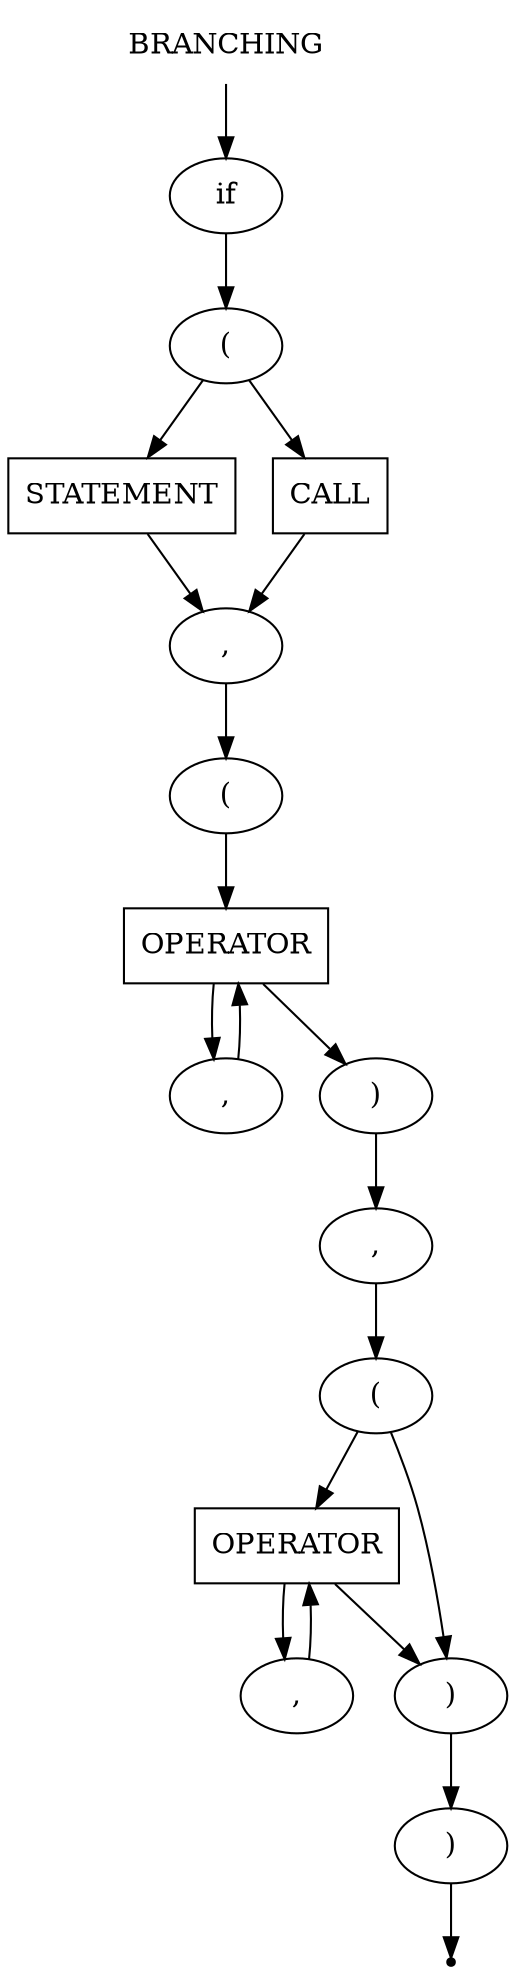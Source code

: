 digraph BRANCHING{
    start [label=BRANCHING shape=plaintext]
    if [label=if shape=oval]
    statement [label=STATEMENT shape=box]
    call [label=CALL shape=box]
    oper_true [label=OPERATOR shape=box]
    oper_else [label=OPERATOR shape=box]
    open [label="(" shape=oval]
    open_1 [label="(" shape=oval]
    open_2 [label="(" shape=oval]
    comma_true_1 [label="," shape=oval]
    comma_true_2 [label="," shape=oval]
    comma_else_1 [label="," shape=oval]
    comma_else_2 [label="," shape=oval]
    close [label=")" shape=oval]
    close_1 [label=")" shape=oval]
    close_2 [label=")" shape=oval]
    end [label="" shape=point]

    start -> if
    if -> open
    open -> statement
    open -> call
    statement -> comma_true_1
    call -> comma_true_1
    comma_true_1 -> open_1
    open_1 -> oper_true
    oper_true -> comma_true_2
    comma_true_2 -> oper_true
    oper_true -> close_1
    close_1 -> comma_else_1
    comma_else_1 -> open_2
    open_2 -> oper_else
    open_2 -> close_2
    oper_else -> comma_else_2
    comma_else_2 -> oper_else
    oper_else -> close_2
    close_2 -> close
    close -> end
}